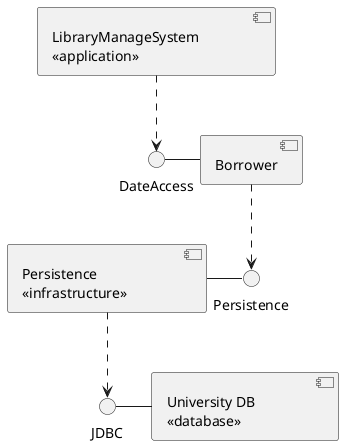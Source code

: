@startuml libraryManageSys
component Borrower                
interface DateAccess as DA        
DA - Borrower                     
                                  
component LibraryManageSystem [    
  LibraryManageSystem              
  <<application>>                  
]                                  
                      
component DateBase [  
  University DB       
  <<database>>                    
]                                 
                                  
interface JDBC                    
JDBC - DateBase                   
                                   
component Persistence [            
  Persistence                      
  <<infrastructure>>               
]                                  
                                   
interface Persistence as Per      
Per -left- Persistence                 
                                   
Persistence ..> JDBC   
LibraryManageSystem ..> DA         
Borrower ..> Per                  
@enduml                            